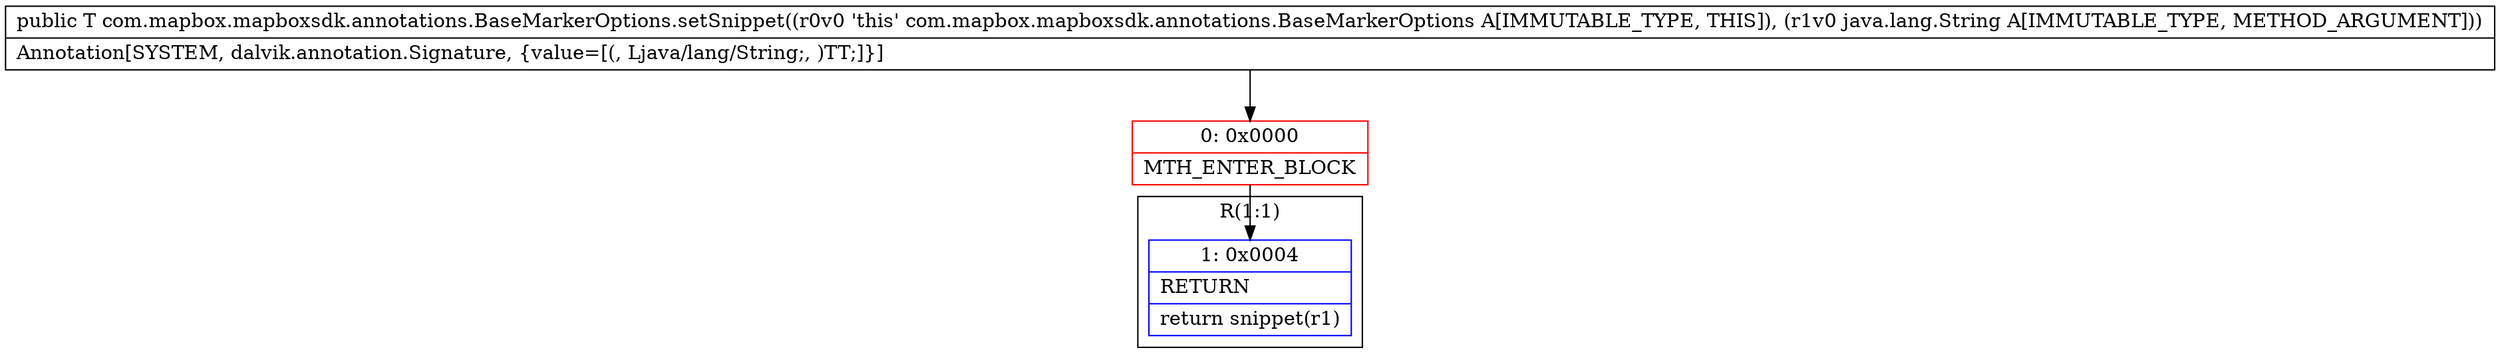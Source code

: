 digraph "CFG forcom.mapbox.mapboxsdk.annotations.BaseMarkerOptions.setSnippet(Ljava\/lang\/String;)Lcom\/mapbox\/mapboxsdk\/annotations\/BaseMarkerOptions;" {
subgraph cluster_Region_1756903678 {
label = "R(1:1)";
node [shape=record,color=blue];
Node_1 [shape=record,label="{1\:\ 0x0004|RETURN\l|return snippet(r1)\l}"];
}
Node_0 [shape=record,color=red,label="{0\:\ 0x0000|MTH_ENTER_BLOCK\l}"];
MethodNode[shape=record,label="{public T com.mapbox.mapboxsdk.annotations.BaseMarkerOptions.setSnippet((r0v0 'this' com.mapbox.mapboxsdk.annotations.BaseMarkerOptions A[IMMUTABLE_TYPE, THIS]), (r1v0 java.lang.String A[IMMUTABLE_TYPE, METHOD_ARGUMENT]))  | Annotation[SYSTEM, dalvik.annotation.Signature, \{value=[(, Ljava\/lang\/String;, )TT;]\}]\l}"];
MethodNode -> Node_0;
Node_0 -> Node_1;
}

